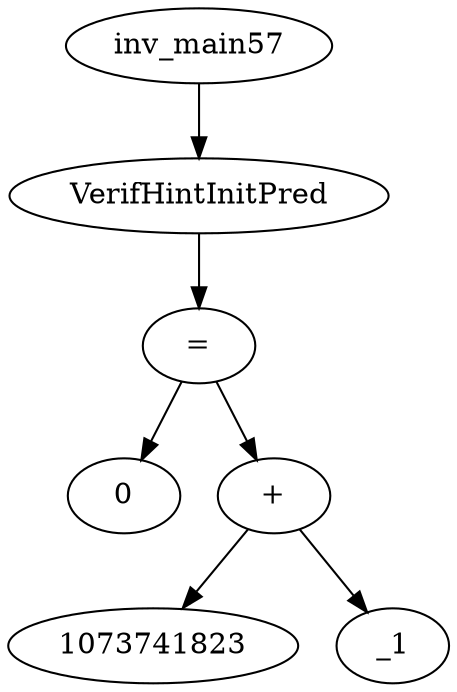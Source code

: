 digraph dag {
0 [label="inv_main57"];
1 [label="VerifHintInitPred"];
2 [label="="];
3 [label="0"];
4 [label="+"];
5 [label="1073741823"];
6 [label="_1"];
0->1
1->2
2->4
2 -> 3
4->6
4 -> 5
}

